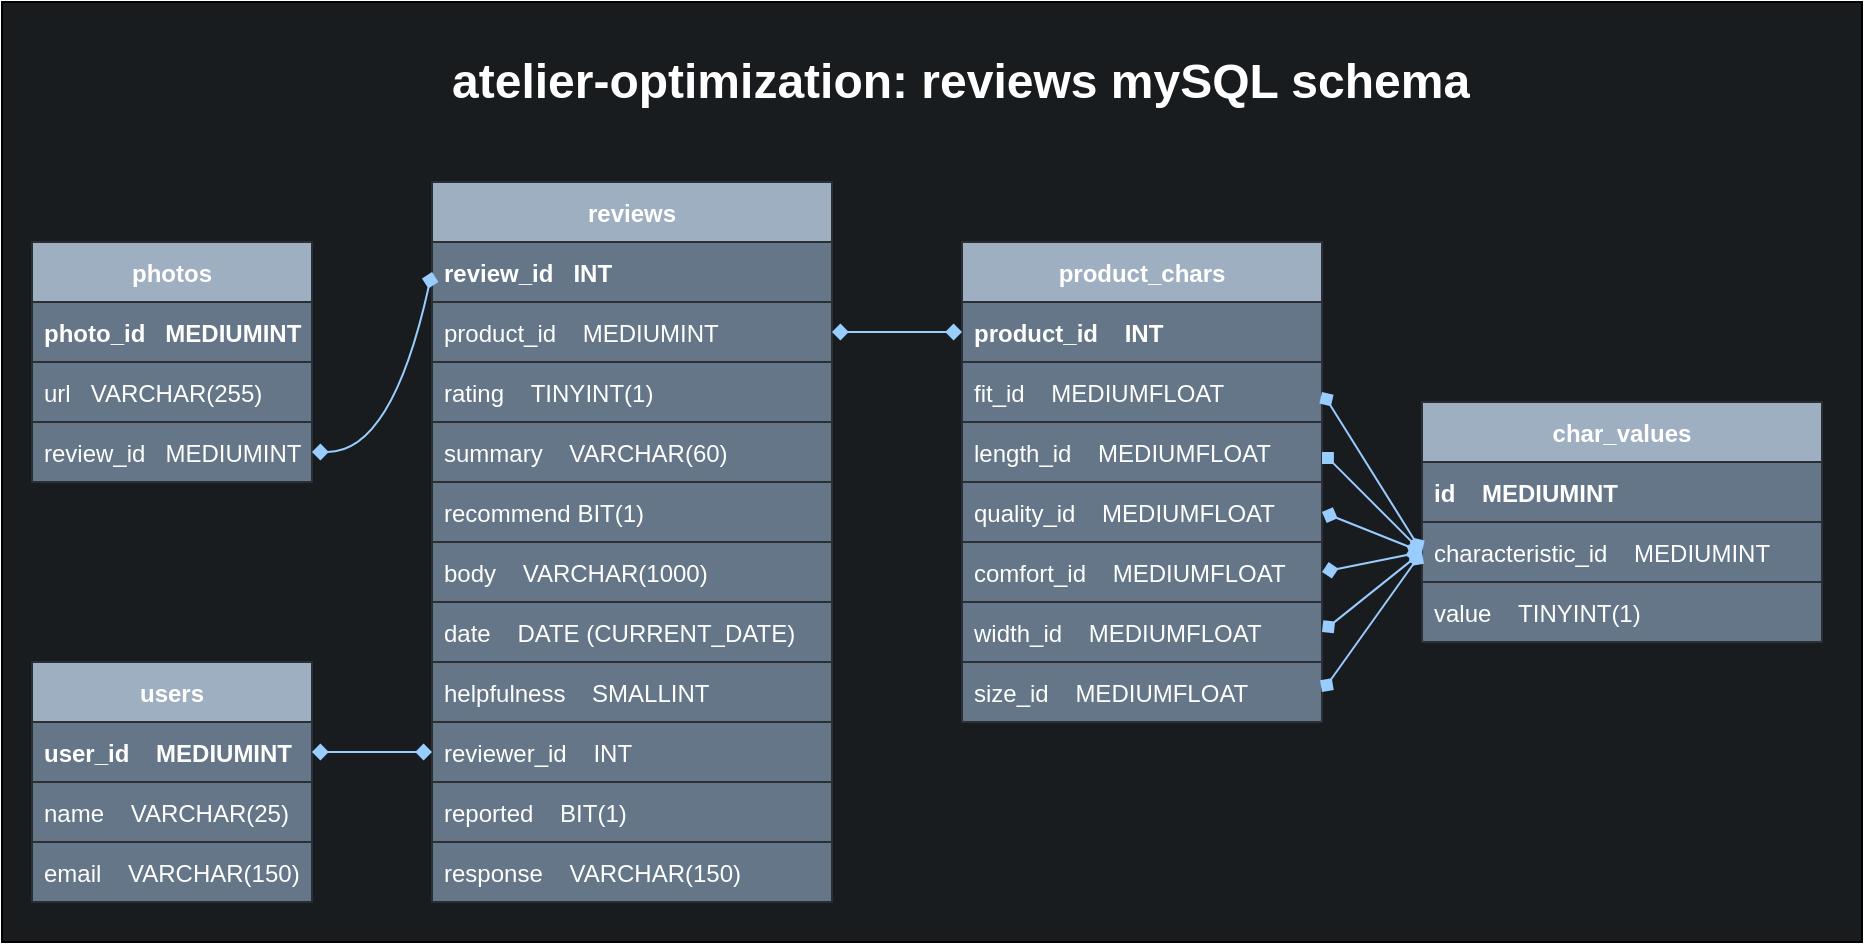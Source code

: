 <mxfile>
    <diagram id="_EJG4oYxqdX2drHbQtYK" name="Page-1">
        <mxGraphModel dx="1150" dy="579" grid="1" gridSize="10" guides="1" tooltips="1" connect="1" arrows="1" fold="1" page="1" pageScale="1" pageWidth="850" pageHeight="1100" math="0" shadow="0">
            <root>
                <mxCell id="0"/>
                <mxCell id="1" parent="0"/>
                <mxCell id="55" value="" style="rounded=0;whiteSpace=wrap;html=1;strokeColor=#000000;fillColor=#191C1F;" parent="1" vertex="1">
                    <mxGeometry x="80" y="80" width="930" height="470" as="geometry"/>
                </mxCell>
                <mxCell id="2" value="photos" style="swimlane;fontStyle=1;childLayout=stackLayout;horizontal=1;startSize=30;horizontalStack=0;resizeParent=1;resizeParentMax=0;resizeLast=0;collapsible=1;marginBottom=0;fillColor=#9FAFC2;strokeColor=#2A2F36;fontColor=#ffffff;" parent="1" vertex="1">
                    <mxGeometry x="95" y="200" width="140" height="120" as="geometry">
                        <mxRectangle x="95" y="200" width="70" height="30" as="alternateBounds"/>
                    </mxGeometry>
                </mxCell>
                <mxCell id="3" value="photo_id   MEDIUMINT" style="text;align=left;verticalAlign=middle;spacingLeft=4;spacingRight=4;overflow=hidden;points=[[0,0.5],[1,0.5]];portConstraint=eastwest;rotatable=0;fontStyle=1;fillColor=#647687;strokeColor=#2A2F36;fontColor=#ffffff;" parent="2" vertex="1">
                    <mxGeometry y="30" width="140" height="30" as="geometry"/>
                </mxCell>
                <mxCell id="4" value="url   VARCHAR(255)" style="text;align=left;verticalAlign=middle;spacingLeft=4;spacingRight=4;overflow=hidden;points=[[0,0.5],[1,0.5]];portConstraint=eastwest;rotatable=0;fillColor=#647687;strokeColor=#2A2F36;fontColor=#ffffff;" parent="2" vertex="1">
                    <mxGeometry y="60" width="140" height="30" as="geometry"/>
                </mxCell>
                <mxCell id="5" value="review_id   MEDIUMINT" style="text;align=left;verticalAlign=middle;spacingLeft=4;spacingRight=4;overflow=hidden;points=[[0,0.5],[1,0.5]];portConstraint=eastwest;rotatable=0;fillColor=#647687;strokeColor=#2A2F36;fontColor=#ffffff;" parent="2" vertex="1">
                    <mxGeometry y="90" width="140" height="30" as="geometry"/>
                </mxCell>
                <mxCell id="7" value="reviews" style="swimlane;fontStyle=1;childLayout=stackLayout;horizontal=1;startSize=30;horizontalStack=0;resizeParent=1;resizeParentMax=0;resizeLast=0;collapsible=1;marginBottom=0;fillColor=#9FAFC2;strokeColor=#2A2F36;fontColor=#ffffff;" parent="1" vertex="1">
                    <mxGeometry x="295" y="170" width="200" height="360" as="geometry"/>
                </mxCell>
                <mxCell id="8" value="review_id   INT" style="text;align=left;verticalAlign=middle;spacingLeft=4;spacingRight=4;overflow=hidden;points=[[0,0.5],[1,0.5]];portConstraint=eastwest;rotatable=0;fontStyle=1;fillColor=#647687;strokeColor=#2A2F36;fontColor=#ffffff;" parent="7" vertex="1">
                    <mxGeometry y="30" width="200" height="30" as="geometry"/>
                </mxCell>
                <mxCell id="9" value="product_id    MEDIUMINT" style="text;align=left;verticalAlign=middle;spacingLeft=4;spacingRight=4;overflow=hidden;points=[[0,0.5],[1,0.5]];portConstraint=eastwest;rotatable=0;fillColor=#647687;strokeColor=#2A2F36;fontColor=#ffffff;" parent="7" vertex="1">
                    <mxGeometry y="60" width="200" height="30" as="geometry"/>
                </mxCell>
                <mxCell id="10" value="rating    TINYINT(1)" style="text;align=left;verticalAlign=middle;spacingLeft=4;spacingRight=4;overflow=hidden;points=[[0,0.5],[1,0.5]];portConstraint=eastwest;rotatable=0;fillColor=#647687;strokeColor=#2A2F36;fontColor=#ffffff;" parent="7" vertex="1">
                    <mxGeometry y="90" width="200" height="30" as="geometry"/>
                </mxCell>
                <mxCell id="11" value="summary    VARCHAR(60)" style="text;align=left;verticalAlign=middle;spacingLeft=4;spacingRight=4;overflow=hidden;points=[[0,0.5],[1,0.5]];portConstraint=eastwest;rotatable=0;fillColor=#647687;strokeColor=#2A2F36;fontColor=#ffffff;" parent="7" vertex="1">
                    <mxGeometry y="120" width="200" height="30" as="geometry"/>
                </mxCell>
                <mxCell id="13" value="recommend BIT(1)" style="text;align=left;verticalAlign=middle;spacingLeft=4;spacingRight=4;overflow=hidden;points=[[0,0.5],[1,0.5]];portConstraint=eastwest;rotatable=0;fillColor=#647687;strokeColor=#2A2F36;fontColor=#ffffff;" parent="7" vertex="1">
                    <mxGeometry y="150" width="200" height="30" as="geometry"/>
                </mxCell>
                <mxCell id="14" value="body    VARCHAR(1000)" style="text;align=left;verticalAlign=middle;spacingLeft=4;spacingRight=4;overflow=hidden;points=[[0,0.5],[1,0.5]];portConstraint=eastwest;rotatable=0;fillColor=#647687;strokeColor=#2A2F36;fontColor=#ffffff;" parent="7" vertex="1">
                    <mxGeometry y="180" width="200" height="30" as="geometry"/>
                </mxCell>
                <mxCell id="15" value="date    DATE (CURRENT_DATE)" style="text;align=left;verticalAlign=middle;spacingLeft=4;spacingRight=4;overflow=hidden;points=[[0,0.5],[1,0.5]];portConstraint=eastwest;rotatable=0;fillColor=#647687;strokeColor=#2A2F36;fontColor=#ffffff;" parent="7" vertex="1">
                    <mxGeometry y="210" width="200" height="30" as="geometry"/>
                </mxCell>
                <mxCell id="16" value="helpfulness    SMALLINT" style="text;align=left;verticalAlign=middle;spacingLeft=4;spacingRight=4;overflow=hidden;points=[[0,0.5],[1,0.5]];portConstraint=eastwest;rotatable=0;fillColor=#647687;strokeColor=#2A2F36;fontColor=#ffffff;" parent="7" vertex="1">
                    <mxGeometry y="240" width="200" height="30" as="geometry"/>
                </mxCell>
                <mxCell id="17" value="reviewer_id    INT" style="text;align=left;verticalAlign=middle;spacingLeft=4;spacingRight=4;overflow=hidden;points=[[0,0.5],[1,0.5]];portConstraint=eastwest;rotatable=0;fillColor=#647687;strokeColor=#2A2F36;fontColor=#ffffff;" parent="7" vertex="1">
                    <mxGeometry y="270" width="200" height="30" as="geometry"/>
                </mxCell>
                <mxCell id="18" value="reported    BIT(1)" style="text;align=left;verticalAlign=middle;spacingLeft=4;spacingRight=4;overflow=hidden;points=[[0,0.5],[1,0.5]];portConstraint=eastwest;rotatable=0;fillColor=#647687;strokeColor=#2A2F36;fontColor=#ffffff;" parent="7" vertex="1">
                    <mxGeometry y="300" width="200" height="30" as="geometry"/>
                </mxCell>
                <mxCell id="59" value="response    VARCHAR(150)" style="text;align=left;verticalAlign=middle;spacingLeft=4;spacingRight=4;overflow=hidden;points=[[0,0.5],[1,0.5]];portConstraint=eastwest;rotatable=0;fillColor=#647687;strokeColor=#2A2F36;fontColor=#ffffff;" parent="7" vertex="1">
                    <mxGeometry y="330" width="200" height="30" as="geometry"/>
                </mxCell>
                <mxCell id="19" value="users" style="swimlane;fontStyle=1;childLayout=stackLayout;horizontal=1;startSize=30;horizontalStack=0;resizeParent=1;resizeParentMax=0;resizeLast=0;collapsible=1;marginBottom=0;fillColor=#9FAFC2;strokeColor=#2A2F36;fontColor=#ffffff;" parent="1" vertex="1">
                    <mxGeometry x="95" y="410" width="140" height="120" as="geometry"/>
                </mxCell>
                <mxCell id="20" value="user_id    MEDIUMINT" style="text;align=left;verticalAlign=middle;spacingLeft=4;spacingRight=4;overflow=hidden;points=[[0,0.5],[1,0.5]];portConstraint=eastwest;rotatable=0;fontStyle=1;fillColor=#647687;strokeColor=#2A2F36;fontColor=#ffffff;" parent="19" vertex="1">
                    <mxGeometry y="30" width="140" height="30" as="geometry"/>
                </mxCell>
                <mxCell id="21" value="name    VARCHAR(25)" style="text;align=left;verticalAlign=middle;spacingLeft=4;spacingRight=4;overflow=hidden;points=[[0,0.5],[1,0.5]];portConstraint=eastwest;rotatable=0;fillColor=#647687;strokeColor=#2A2F36;fontColor=#ffffff;" parent="19" vertex="1">
                    <mxGeometry y="60" width="140" height="30" as="geometry"/>
                </mxCell>
                <mxCell id="22" value="email    VARCHAR(150)" style="text;align=left;verticalAlign=middle;spacingLeft=4;spacingRight=4;overflow=hidden;points=[[0,0.5],[1,0.5]];portConstraint=eastwest;rotatable=0;fillColor=#647687;strokeColor=#2A2F36;fontColor=#ffffff;" parent="19" vertex="1">
                    <mxGeometry y="90" width="140" height="30" as="geometry"/>
                </mxCell>
                <mxCell id="23" value="" style="edgeStyle=none;html=1;entryX=0;entryY=0.5;entryDx=0;entryDy=0;exitX=1;exitY=0.5;exitDx=0;exitDy=0;curved=1;endArrow=diamond;endFill=1;startArrow=diamond;startFill=1;fillColor=#dae8fc;strokeColor=#99CCFF;" parent="1" source="5" target="8" edge="1">
                    <mxGeometry relative="1" as="geometry">
                        <Array as="points">
                            <mxPoint x="275" y="305"/>
                        </Array>
                    </mxGeometry>
                </mxCell>
                <mxCell id="24" value="" style="edgeStyle=none;curved=1;html=1;startArrow=diamond;startFill=1;endArrow=diamond;endFill=1;exitX=1;exitY=0.5;exitDx=0;exitDy=0;entryX=0;entryY=0.5;entryDx=0;entryDy=0;fillColor=#dae8fc;strokeColor=#99CCFF;" parent="1" source="20" target="17" edge="1">
                    <mxGeometry relative="1" as="geometry"/>
                </mxCell>
                <mxCell id="25" value="char_values" style="swimlane;fontStyle=1;childLayout=stackLayout;horizontal=1;startSize=30;horizontalStack=0;resizeParent=1;resizeParentMax=0;resizeLast=0;collapsible=1;marginBottom=0;fillColor=#9FAFC2;strokeColor=#2A2F36;fontColor=#ffffff;" parent="1" vertex="1">
                    <mxGeometry x="790" y="280" width="200" height="120" as="geometry"/>
                </mxCell>
                <mxCell id="26" value="id    MEDIUMINT" style="text;align=left;verticalAlign=middle;spacingLeft=4;spacingRight=4;overflow=hidden;points=[[0,0.5],[1,0.5]];portConstraint=eastwest;rotatable=0;fontStyle=1;fillColor=#647687;strokeColor=#2A2F36;fontColor=#ffffff;" parent="25" vertex="1">
                    <mxGeometry y="30" width="200" height="30" as="geometry"/>
                </mxCell>
                <mxCell id="27" value="characteristic_id    MEDIUMINT" style="text;align=left;verticalAlign=middle;spacingLeft=4;spacingRight=4;overflow=hidden;points=[[0,0.5],[1,0.5]];portConstraint=eastwest;rotatable=0;fontStyle=0;fillColor=#647687;strokeColor=#2A2F36;fontColor=#ffffff;" parent="25" vertex="1">
                    <mxGeometry y="60" width="200" height="30" as="geometry"/>
                </mxCell>
                <mxCell id="35" value="value    TINYINT(1)" style="text;align=left;verticalAlign=middle;spacingLeft=4;spacingRight=4;overflow=hidden;points=[[0,0.5],[1,0.5]];portConstraint=eastwest;rotatable=0;fillColor=#647687;strokeColor=#2A2F36;fontColor=#ffffff;" parent="25" vertex="1">
                    <mxGeometry y="90" width="200" height="30" as="geometry"/>
                </mxCell>
                <mxCell id="44" value="product_chars" style="swimlane;fontStyle=1;childLayout=stackLayout;horizontal=1;startSize=30;horizontalStack=0;resizeParent=1;resizeParentMax=0;resizeLast=0;collapsible=1;marginBottom=0;fillColor=#9FAFC2;strokeColor=#2A2F36;fontColor=#ffffff;" parent="1" vertex="1">
                    <mxGeometry x="560" y="200" width="180" height="240" as="geometry"/>
                </mxCell>
                <mxCell id="45" value="product_id    INT" style="text;align=left;verticalAlign=middle;spacingLeft=4;spacingRight=4;overflow=hidden;points=[[0,0.5],[1,0.5]];portConstraint=eastwest;rotatable=0;fontStyle=1;fillColor=#647687;strokeColor=#2A2F36;fontColor=#ffffff;" parent="44" vertex="1">
                    <mxGeometry y="30" width="180" height="30" as="geometry"/>
                </mxCell>
                <mxCell id="46" value="fit_id    MEDIUMFLOAT" style="text;align=left;verticalAlign=middle;spacingLeft=4;spacingRight=4;overflow=hidden;points=[[0,0.5],[1,0.5]];portConstraint=eastwest;rotatable=0;fillColor=#647687;strokeColor=#2A2F36;fontColor=#ffffff;" parent="44" vertex="1">
                    <mxGeometry y="60" width="180" height="30" as="geometry"/>
                </mxCell>
                <mxCell id="47" value="length_id    MEDIUMFLOAT" style="text;align=left;verticalAlign=middle;spacingLeft=4;spacingRight=4;overflow=hidden;points=[[0,0.5],[1,0.5]];portConstraint=eastwest;rotatable=0;fillColor=#647687;strokeColor=#2A2F36;fontColor=#ffffff;" parent="44" vertex="1">
                    <mxGeometry y="90" width="180" height="30" as="geometry"/>
                </mxCell>
                <mxCell id="53" value="quality_id    MEDIUMFLOAT" style="text;align=left;verticalAlign=middle;spacingLeft=4;spacingRight=4;overflow=hidden;points=[[0,0.5],[1,0.5]];portConstraint=eastwest;rotatable=0;fillColor=#647687;strokeColor=#2A2F36;fontColor=#ffffff;" parent="44" vertex="1">
                    <mxGeometry y="120" width="180" height="30" as="geometry"/>
                </mxCell>
                <mxCell id="62" value="comfort_id    MEDIUMFLOAT" style="text;align=left;verticalAlign=middle;spacingLeft=4;spacingRight=4;overflow=hidden;points=[[0,0.5],[1,0.5]];portConstraint=eastwest;rotatable=0;fillColor=#647687;strokeColor=#2A2F36;fontColor=#ffffff;" vertex="1" parent="44">
                    <mxGeometry y="150" width="180" height="30" as="geometry"/>
                </mxCell>
                <mxCell id="63" value="width_id    MEDIUMFLOAT" style="text;align=left;verticalAlign=middle;spacingLeft=4;spacingRight=4;overflow=hidden;points=[[0,0.5],[1,0.5]];portConstraint=eastwest;rotatable=0;fillColor=#647687;strokeColor=#2A2F36;fontColor=#ffffff;" vertex="1" parent="44">
                    <mxGeometry y="180" width="180" height="30" as="geometry"/>
                </mxCell>
                <mxCell id="64" value="size_id    MEDIUMFLOAT" style="text;align=left;verticalAlign=middle;spacingLeft=4;spacingRight=4;overflow=hidden;points=[[0,0.5],[1,0.5]];portConstraint=eastwest;rotatable=0;fillColor=#647687;strokeColor=#2A2F36;fontColor=#ffffff;" vertex="1" parent="44">
                    <mxGeometry y="210" width="180" height="30" as="geometry"/>
                </mxCell>
                <mxCell id="56" value="&lt;h1&gt;atelier-optimization: reviews mySQL schema&lt;/h1&gt;&lt;p&gt;&lt;br&gt;&lt;/p&gt;" style="text;html=1;strokeColor=none;fillColor=none;spacing=5;spacingTop=-20;whiteSpace=wrap;overflow=hidden;rounded=0;fontColor=#FFFFFF;" parent="1" vertex="1">
                    <mxGeometry x="300" y="100" width="555" height="50" as="geometry"/>
                </mxCell>
                <mxCell id="60" value="" style="endArrow=diamond;startArrow=diamond;html=1;exitX=1;exitY=0.5;exitDx=0;exitDy=0;entryX=0;entryY=0.5;entryDx=0;entryDy=0;startFill=1;endFill=1;strokeColor=#99CCFF;" edge="1" parent="1" source="9" target="45">
                    <mxGeometry width="50" height="50" relative="1" as="geometry">
                        <mxPoint x="510" y="350" as="sourcePoint"/>
                        <mxPoint x="560" y="260" as="targetPoint"/>
                    </mxGeometry>
                </mxCell>
                <mxCell id="65" value="" style="endArrow=diamond;startArrow=diamond;html=1;strokeColor=#99CCFF;entryX=1;entryY=0.5;entryDx=0;entryDy=0;exitX=0;exitY=0.5;exitDx=0;exitDy=0;startFill=1;endFill=1;" edge="1" parent="1" source="27" target="46">
                    <mxGeometry width="50" height="50" relative="1" as="geometry">
                        <mxPoint x="510" y="350" as="sourcePoint"/>
                        <mxPoint x="560" y="300" as="targetPoint"/>
                    </mxGeometry>
                </mxCell>
                <mxCell id="66" value="" style="endArrow=diamond;startArrow=diamond;html=1;strokeColor=#99CCFF;entryX=1;entryY=0.5;entryDx=0;entryDy=0;startFill=1;endFill=1;exitX=0;exitY=0.5;exitDx=0;exitDy=0;" edge="1" parent="1" source="27" target="47">
                    <mxGeometry width="50" height="50" relative="1" as="geometry">
                        <mxPoint x="800" y="350" as="sourcePoint"/>
                        <mxPoint x="560" y="300" as="targetPoint"/>
                    </mxGeometry>
                </mxCell>
                <mxCell id="67" value="" style="endArrow=diamond;startArrow=diamond;html=1;strokeColor=#99CCFF;entryX=1;entryY=0.5;entryDx=0;entryDy=0;exitX=0;exitY=0.5;exitDx=0;exitDy=0;startFill=1;endFill=1;" edge="1" parent="1" source="27" target="53">
                    <mxGeometry width="50" height="50" relative="1" as="geometry">
                        <mxPoint x="810" y="360" as="sourcePoint"/>
                        <mxPoint x="755" y="315" as="targetPoint"/>
                    </mxGeometry>
                </mxCell>
                <mxCell id="69" value="" style="endArrow=diamond;startArrow=diamond;html=1;strokeColor=#99CCFF;entryX=1;entryY=0.5;entryDx=0;entryDy=0;exitX=0;exitY=0.5;exitDx=0;exitDy=0;startFill=1;endFill=1;" edge="1" parent="1" source="27" target="62">
                    <mxGeometry width="50" height="50" relative="1" as="geometry">
                        <mxPoint x="810" y="365" as="sourcePoint"/>
                        <mxPoint x="755" y="345" as="targetPoint"/>
                    </mxGeometry>
                </mxCell>
                <mxCell id="70" value="" style="endArrow=diamond;startArrow=diamond;html=1;strokeColor=#99CCFF;exitX=0;exitY=0.5;exitDx=0;exitDy=0;startFill=1;endFill=1;entryX=1;entryY=0.5;entryDx=0;entryDy=0;" edge="1" parent="1" source="27" target="63">
                    <mxGeometry width="50" height="50" relative="1" as="geometry">
                        <mxPoint x="810" y="365" as="sourcePoint"/>
                        <mxPoint x="750" y="390" as="targetPoint"/>
                    </mxGeometry>
                </mxCell>
                <mxCell id="71" value="" style="endArrow=diamond;startArrow=diamond;html=1;strokeColor=#99CCFF;exitX=0;exitY=0.5;exitDx=0;exitDy=0;startFill=1;endFill=1;entryX=1;entryY=0.5;entryDx=0;entryDy=0;" edge="1" parent="1" source="27" target="64">
                    <mxGeometry width="50" height="50" relative="1" as="geometry">
                        <mxPoint x="810" y="365" as="sourcePoint"/>
                        <mxPoint x="755" y="405" as="targetPoint"/>
                    </mxGeometry>
                </mxCell>
            </root>
        </mxGraphModel>
    </diagram>
</mxfile>